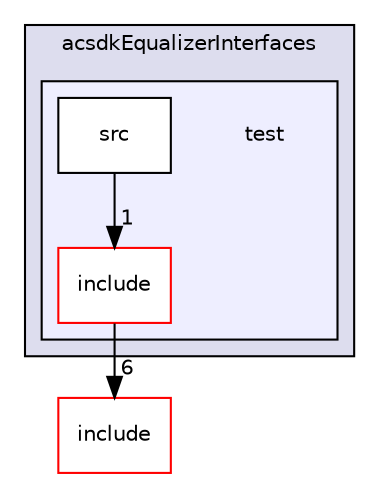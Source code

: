 digraph "/workplace/avs-device-sdk/capabilities/Equalizer/acsdkEqualizerInterfaces/test" {
  compound=true
  node [ fontsize="10", fontname="Helvetica"];
  edge [ labelfontsize="10", labelfontname="Helvetica"];
  subgraph clusterdir_e13649c008142110e36acbd52973a0dc {
    graph [ bgcolor="#ddddee", pencolor="black", label="acsdkEqualizerInterfaces" fontname="Helvetica", fontsize="10", URL="dir_e13649c008142110e36acbd52973a0dc.html"]
  subgraph clusterdir_b84aa60b928d1266a9d084476fedb5b0 {
    graph [ bgcolor="#eeeeff", pencolor="black", label="" URL="dir_b84aa60b928d1266a9d084476fedb5b0.html"];
    dir_b84aa60b928d1266a9d084476fedb5b0 [shape=plaintext label="test"];
    dir_7c0d3db0d246bbf21ef4b4501fddbc0c [shape=box label="include" color="red" fillcolor="white" style="filled" URL="dir_7c0d3db0d246bbf21ef4b4501fddbc0c.html"];
    dir_be0007ee48d5242602032acac74ea9a8 [shape=box label="src" color="black" fillcolor="white" style="filled" URL="dir_be0007ee48d5242602032acac74ea9a8.html"];
  }
  }
  dir_b9b4e583bc1ae50910ec521d666a459f [shape=box label="include" fillcolor="white" style="filled" color="red" URL="dir_b9b4e583bc1ae50910ec521d666a459f.html"];
  dir_7c0d3db0d246bbf21ef4b4501fddbc0c->dir_b9b4e583bc1ae50910ec521d666a459f [headlabel="6", labeldistance=1.5 headhref="dir_000324_000321.html"];
  dir_be0007ee48d5242602032acac74ea9a8->dir_7c0d3db0d246bbf21ef4b4501fddbc0c [headlabel="1", labeldistance=1.5 headhref="dir_000326_000324.html"];
}
